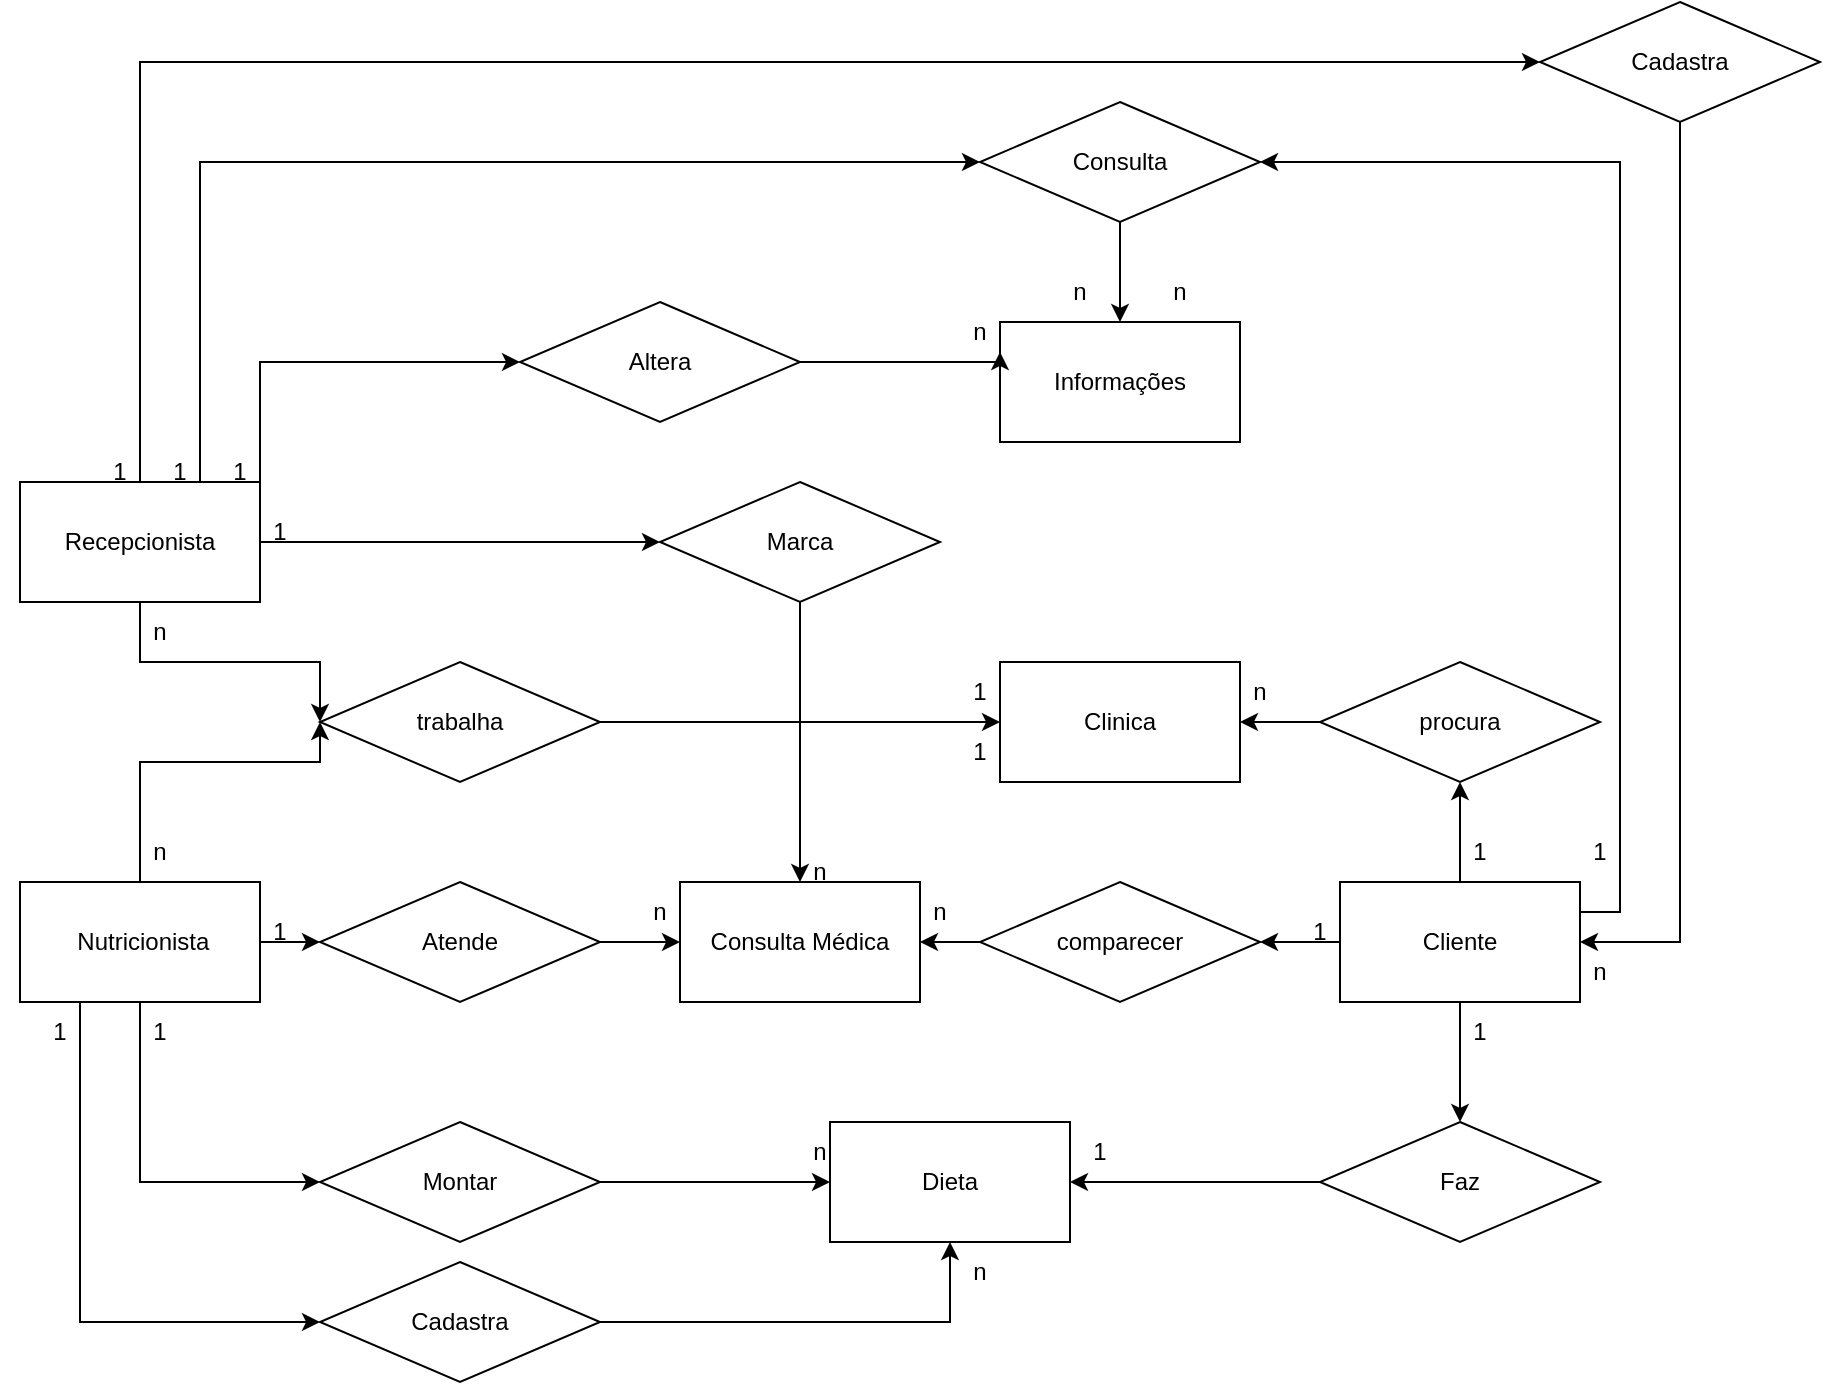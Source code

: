 <mxfile version="17.4.0" type="github">
  <diagram id="F8pU09Uuk5RfwFiRcyk8" name="Page-1">
    <mxGraphModel dx="1350" dy="1893" grid="1" gridSize="10" guides="1" tooltips="1" connect="1" arrows="1" fold="1" page="1" pageScale="1" pageWidth="850" pageHeight="1100" math="0" shadow="0">
      <root>
        <mxCell id="0" />
        <mxCell id="1" parent="0" />
        <mxCell id="pV6YdhVixM4sVFlwqr_H-17" style="edgeStyle=orthogonalEdgeStyle;rounded=0;orthogonalLoop=1;jettySize=auto;html=1;exitX=0.5;exitY=1;exitDx=0;exitDy=0;entryX=0;entryY=0.5;entryDx=0;entryDy=0;" parent="1" source="pV6YdhVixM4sVFlwqr_H-1" target="pV6YdhVixM4sVFlwqr_H-7" edge="1">
          <mxGeometry relative="1" as="geometry">
            <mxPoint x="80.176" y="130" as="targetPoint" />
            <Array as="points">
              <mxPoint x="80" y="100" />
              <mxPoint x="170" y="100" />
            </Array>
          </mxGeometry>
        </mxCell>
        <mxCell id="pV6YdhVixM4sVFlwqr_H-22" style="edgeStyle=orthogonalEdgeStyle;rounded=0;orthogonalLoop=1;jettySize=auto;html=1;entryX=0;entryY=0.5;entryDx=0;entryDy=0;" parent="1" source="pV6YdhVixM4sVFlwqr_H-1" target="pV6YdhVixM4sVFlwqr_H-13" edge="1">
          <mxGeometry relative="1" as="geometry" />
        </mxCell>
        <mxCell id="6l07UeQ_a1GeNImIrbiU-18" style="edgeStyle=orthogonalEdgeStyle;rounded=0;orthogonalLoop=1;jettySize=auto;html=1;exitX=0.75;exitY=0;exitDx=0;exitDy=0;entryX=0;entryY=0.5;entryDx=0;entryDy=0;" edge="1" parent="1" source="pV6YdhVixM4sVFlwqr_H-1" target="6l07UeQ_a1GeNImIrbiU-15">
          <mxGeometry relative="1" as="geometry" />
        </mxCell>
        <mxCell id="6l07UeQ_a1GeNImIrbiU-20" style="edgeStyle=orthogonalEdgeStyle;rounded=0;orthogonalLoop=1;jettySize=auto;html=1;exitX=1;exitY=0;exitDx=0;exitDy=0;entryX=0;entryY=0.5;entryDx=0;entryDy=0;" edge="1" parent="1" source="pV6YdhVixM4sVFlwqr_H-1" target="6l07UeQ_a1GeNImIrbiU-19">
          <mxGeometry relative="1" as="geometry" />
        </mxCell>
        <mxCell id="pV6YdhVixM4sVFlwqr_H-1" value="&lt;div&gt;Recepcionista&lt;/div&gt;" style="rounded=0;whiteSpace=wrap;html=1;" parent="1" vertex="1">
          <mxGeometry x="20" y="10" width="120" height="60" as="geometry" />
        </mxCell>
        <mxCell id="pV6YdhVixM4sVFlwqr_H-3" value="Dieta" style="rounded=0;whiteSpace=wrap;html=1;" parent="1" vertex="1">
          <mxGeometry x="425" y="330" width="120" height="60" as="geometry" />
        </mxCell>
        <mxCell id="pV6YdhVixM4sVFlwqr_H-33" style="edgeStyle=orthogonalEdgeStyle;rounded=0;orthogonalLoop=1;jettySize=auto;html=1;entryX=0.5;entryY=0;entryDx=0;entryDy=0;" parent="1" source="pV6YdhVixM4sVFlwqr_H-4" target="pV6YdhVixM4sVFlwqr_H-10" edge="1">
          <mxGeometry relative="1" as="geometry" />
        </mxCell>
        <mxCell id="pV6YdhVixM4sVFlwqr_H-37" style="edgeStyle=orthogonalEdgeStyle;rounded=0;orthogonalLoop=1;jettySize=auto;html=1;exitX=0;exitY=0.5;exitDx=0;exitDy=0;entryX=1;entryY=0.5;entryDx=0;entryDy=0;" parent="1" source="pV6YdhVixM4sVFlwqr_H-4" target="pV6YdhVixM4sVFlwqr_H-8" edge="1">
          <mxGeometry relative="1" as="geometry" />
        </mxCell>
        <mxCell id="pV6YdhVixM4sVFlwqr_H-42" style="edgeStyle=orthogonalEdgeStyle;rounded=0;orthogonalLoop=1;jettySize=auto;html=1;exitX=0.5;exitY=0;exitDx=0;exitDy=0;entryX=0.5;entryY=1;entryDx=0;entryDy=0;" parent="1" source="pV6YdhVixM4sVFlwqr_H-4" target="pV6YdhVixM4sVFlwqr_H-9" edge="1">
          <mxGeometry relative="1" as="geometry" />
        </mxCell>
        <mxCell id="6l07UeQ_a1GeNImIrbiU-16" style="edgeStyle=orthogonalEdgeStyle;rounded=0;orthogonalLoop=1;jettySize=auto;html=1;exitX=1;exitY=0.25;exitDx=0;exitDy=0;entryX=1;entryY=0.5;entryDx=0;entryDy=0;" edge="1" parent="1" source="pV6YdhVixM4sVFlwqr_H-4" target="6l07UeQ_a1GeNImIrbiU-15">
          <mxGeometry relative="1" as="geometry" />
        </mxCell>
        <mxCell id="pV6YdhVixM4sVFlwqr_H-4" value="Cliente" style="rounded=0;whiteSpace=wrap;html=1;" parent="1" vertex="1">
          <mxGeometry x="680" y="210" width="120" height="60" as="geometry" />
        </mxCell>
        <mxCell id="pV6YdhVixM4sVFlwqr_H-35" style="edgeStyle=orthogonalEdgeStyle;rounded=0;orthogonalLoop=1;jettySize=auto;html=1;exitX=0.5;exitY=0;exitDx=0;exitDy=0;entryX=0;entryY=0.5;entryDx=0;entryDy=0;" parent="1" source="pV6YdhVixM4sVFlwqr_H-5" target="pV6YdhVixM4sVFlwqr_H-7" edge="1">
          <mxGeometry relative="1" as="geometry">
            <Array as="points">
              <mxPoint x="80" y="150" />
              <mxPoint x="170" y="150" />
            </Array>
          </mxGeometry>
        </mxCell>
        <mxCell id="pV6YdhVixM4sVFlwqr_H-38" style="edgeStyle=orthogonalEdgeStyle;rounded=0;orthogonalLoop=1;jettySize=auto;html=1;exitX=1;exitY=0.5;exitDx=0;exitDy=0;entryX=0;entryY=0.5;entryDx=0;entryDy=0;" parent="1" source="pV6YdhVixM4sVFlwqr_H-5" target="pV6YdhVixM4sVFlwqr_H-26" edge="1">
          <mxGeometry relative="1" as="geometry" />
        </mxCell>
        <mxCell id="pV6YdhVixM4sVFlwqr_H-41" style="edgeStyle=orthogonalEdgeStyle;rounded=0;orthogonalLoop=1;jettySize=auto;html=1;exitX=0.5;exitY=1;exitDx=0;exitDy=0;entryX=0;entryY=0.5;entryDx=0;entryDy=0;" parent="1" source="pV6YdhVixM4sVFlwqr_H-5" target="pV6YdhVixM4sVFlwqr_H-12" edge="1">
          <mxGeometry relative="1" as="geometry" />
        </mxCell>
        <mxCell id="6l07UeQ_a1GeNImIrbiU-11" style="edgeStyle=orthogonalEdgeStyle;rounded=0;orthogonalLoop=1;jettySize=auto;html=1;exitX=0.25;exitY=1;exitDx=0;exitDy=0;entryX=0;entryY=0.5;entryDx=0;entryDy=0;" edge="1" parent="1" source="pV6YdhVixM4sVFlwqr_H-5" target="6l07UeQ_a1GeNImIrbiU-10">
          <mxGeometry relative="1" as="geometry" />
        </mxCell>
        <mxCell id="pV6YdhVixM4sVFlwqr_H-5" value="&amp;nbsp;Nutricionista" style="rounded=0;whiteSpace=wrap;html=1;" parent="1" vertex="1">
          <mxGeometry x="20" y="210" width="120" height="60" as="geometry" />
        </mxCell>
        <mxCell id="pV6YdhVixM4sVFlwqr_H-6" value="Clinica" style="rounded=0;whiteSpace=wrap;html=1;" parent="1" vertex="1">
          <mxGeometry x="510" y="100" width="120" height="60" as="geometry" />
        </mxCell>
        <mxCell id="pV6YdhVixM4sVFlwqr_H-21" style="edgeStyle=orthogonalEdgeStyle;rounded=0;orthogonalLoop=1;jettySize=auto;html=1;entryX=0;entryY=0.5;entryDx=0;entryDy=0;" parent="1" source="pV6YdhVixM4sVFlwqr_H-7" target="pV6YdhVixM4sVFlwqr_H-6" edge="1">
          <mxGeometry relative="1" as="geometry" />
        </mxCell>
        <mxCell id="pV6YdhVixM4sVFlwqr_H-7" value="trabalha" style="rhombus;whiteSpace=wrap;html=1;" parent="1" vertex="1">
          <mxGeometry x="170" y="100" width="140" height="60" as="geometry" />
        </mxCell>
        <mxCell id="pV6YdhVixM4sVFlwqr_H-30" style="edgeStyle=orthogonalEdgeStyle;rounded=0;orthogonalLoop=1;jettySize=auto;html=1;entryX=1;entryY=0.5;entryDx=0;entryDy=0;" parent="1" source="pV6YdhVixM4sVFlwqr_H-8" target="pV6YdhVixM4sVFlwqr_H-16" edge="1">
          <mxGeometry relative="1" as="geometry" />
        </mxCell>
        <mxCell id="pV6YdhVixM4sVFlwqr_H-8" value="comparecer" style="rhombus;whiteSpace=wrap;html=1;" parent="1" vertex="1">
          <mxGeometry x="500" y="210" width="140" height="60" as="geometry" />
        </mxCell>
        <mxCell id="pV6YdhVixM4sVFlwqr_H-43" style="edgeStyle=orthogonalEdgeStyle;rounded=0;orthogonalLoop=1;jettySize=auto;html=1;exitX=0;exitY=0.5;exitDx=0;exitDy=0;entryX=1;entryY=0.5;entryDx=0;entryDy=0;" parent="1" source="pV6YdhVixM4sVFlwqr_H-9" target="pV6YdhVixM4sVFlwqr_H-6" edge="1">
          <mxGeometry relative="1" as="geometry" />
        </mxCell>
        <mxCell id="pV6YdhVixM4sVFlwqr_H-9" value="procura" style="rhombus;whiteSpace=wrap;html=1;" parent="1" vertex="1">
          <mxGeometry x="670" y="100" width="140" height="60" as="geometry" />
        </mxCell>
        <mxCell id="pV6YdhVixM4sVFlwqr_H-34" style="edgeStyle=orthogonalEdgeStyle;rounded=0;orthogonalLoop=1;jettySize=auto;html=1;entryX=1;entryY=0.5;entryDx=0;entryDy=0;" parent="1" source="pV6YdhVixM4sVFlwqr_H-10" target="pV6YdhVixM4sVFlwqr_H-3" edge="1">
          <mxGeometry relative="1" as="geometry" />
        </mxCell>
        <mxCell id="pV6YdhVixM4sVFlwqr_H-10" value="Faz" style="rhombus;whiteSpace=wrap;html=1;" parent="1" vertex="1">
          <mxGeometry x="670" y="330" width="140" height="60" as="geometry" />
        </mxCell>
        <mxCell id="pV6YdhVixM4sVFlwqr_H-32" style="edgeStyle=orthogonalEdgeStyle;rounded=0;orthogonalLoop=1;jettySize=auto;html=1;entryX=0;entryY=0.5;entryDx=0;entryDy=0;" parent="1" source="pV6YdhVixM4sVFlwqr_H-12" target="pV6YdhVixM4sVFlwqr_H-3" edge="1">
          <mxGeometry relative="1" as="geometry" />
        </mxCell>
        <mxCell id="pV6YdhVixM4sVFlwqr_H-12" value="Montar" style="rhombus;whiteSpace=wrap;html=1;" parent="1" vertex="1">
          <mxGeometry x="170" y="330" width="140" height="60" as="geometry" />
        </mxCell>
        <mxCell id="pV6YdhVixM4sVFlwqr_H-23" style="edgeStyle=orthogonalEdgeStyle;rounded=0;orthogonalLoop=1;jettySize=auto;html=1;" parent="1" source="pV6YdhVixM4sVFlwqr_H-13" target="pV6YdhVixM4sVFlwqr_H-16" edge="1">
          <mxGeometry relative="1" as="geometry" />
        </mxCell>
        <mxCell id="pV6YdhVixM4sVFlwqr_H-13" value="Marca" style="rhombus;whiteSpace=wrap;html=1;" parent="1" vertex="1">
          <mxGeometry x="340" y="10" width="140" height="60" as="geometry" />
        </mxCell>
        <mxCell id="pV6YdhVixM4sVFlwqr_H-16" value="Consulta Médica" style="rounded=0;whiteSpace=wrap;html=1;" parent="1" vertex="1">
          <mxGeometry x="350" y="210" width="120" height="60" as="geometry" />
        </mxCell>
        <mxCell id="pV6YdhVixM4sVFlwqr_H-39" style="edgeStyle=orthogonalEdgeStyle;rounded=0;orthogonalLoop=1;jettySize=auto;html=1;exitX=1;exitY=0.5;exitDx=0;exitDy=0;" parent="1" source="pV6YdhVixM4sVFlwqr_H-26" target="pV6YdhVixM4sVFlwqr_H-16" edge="1">
          <mxGeometry relative="1" as="geometry" />
        </mxCell>
        <mxCell id="pV6YdhVixM4sVFlwqr_H-26" value="Atende" style="rhombus;whiteSpace=wrap;html=1;" parent="1" vertex="1">
          <mxGeometry x="170" y="210" width="140" height="60" as="geometry" />
        </mxCell>
        <mxCell id="6l07UeQ_a1GeNImIrbiU-3" style="edgeStyle=orthogonalEdgeStyle;rounded=0;orthogonalLoop=1;jettySize=auto;html=1;exitX=0.5;exitY=1;exitDx=0;exitDy=0;entryX=1;entryY=0.5;entryDx=0;entryDy=0;" edge="1" parent="1" source="6l07UeQ_a1GeNImIrbiU-6" target="pV6YdhVixM4sVFlwqr_H-4">
          <mxGeometry relative="1" as="geometry">
            <mxPoint x="860" y="40" as="sourcePoint" />
          </mxGeometry>
        </mxCell>
        <mxCell id="6l07UeQ_a1GeNImIrbiU-2" value="" style="endArrow=classic;html=1;rounded=0;exitX=0.5;exitY=0;exitDx=0;exitDy=0;entryX=0;entryY=0.5;entryDx=0;entryDy=0;" edge="1" parent="1" source="pV6YdhVixM4sVFlwqr_H-1" target="6l07UeQ_a1GeNImIrbiU-6">
          <mxGeometry width="50" height="50" relative="1" as="geometry">
            <mxPoint x="530" y="110" as="sourcePoint" />
            <mxPoint x="800" y="-20" as="targetPoint" />
            <Array as="points">
              <mxPoint x="80" y="-70" />
              <mxPoint x="80" y="-200" />
            </Array>
          </mxGeometry>
        </mxCell>
        <mxCell id="6l07UeQ_a1GeNImIrbiU-6" value="Cadastra" style="rhombus;whiteSpace=wrap;html=1;" vertex="1" parent="1">
          <mxGeometry x="780" y="-230" width="140" height="60" as="geometry" />
        </mxCell>
        <mxCell id="6l07UeQ_a1GeNImIrbiU-7" value="Informações" style="rounded=0;whiteSpace=wrap;html=1;" vertex="1" parent="1">
          <mxGeometry x="510" y="-70" width="120" height="60" as="geometry" />
        </mxCell>
        <mxCell id="6l07UeQ_a1GeNImIrbiU-12" style="edgeStyle=orthogonalEdgeStyle;rounded=0;orthogonalLoop=1;jettySize=auto;html=1;exitX=1;exitY=0.5;exitDx=0;exitDy=0;entryX=0.5;entryY=1;entryDx=0;entryDy=0;" edge="1" parent="1" source="6l07UeQ_a1GeNImIrbiU-10" target="pV6YdhVixM4sVFlwqr_H-3">
          <mxGeometry relative="1" as="geometry" />
        </mxCell>
        <mxCell id="6l07UeQ_a1GeNImIrbiU-10" value="Cadastra" style="rhombus;whiteSpace=wrap;html=1;" vertex="1" parent="1">
          <mxGeometry x="170" y="400" width="140" height="60" as="geometry" />
        </mxCell>
        <mxCell id="6l07UeQ_a1GeNImIrbiU-17" style="edgeStyle=orthogonalEdgeStyle;rounded=0;orthogonalLoop=1;jettySize=auto;html=1;exitX=0.5;exitY=1;exitDx=0;exitDy=0;" edge="1" parent="1" source="6l07UeQ_a1GeNImIrbiU-15" target="6l07UeQ_a1GeNImIrbiU-7">
          <mxGeometry relative="1" as="geometry" />
        </mxCell>
        <mxCell id="6l07UeQ_a1GeNImIrbiU-15" value="Consulta" style="rhombus;whiteSpace=wrap;html=1;" vertex="1" parent="1">
          <mxGeometry x="500" y="-180" width="140" height="60" as="geometry" />
        </mxCell>
        <mxCell id="6l07UeQ_a1GeNImIrbiU-21" style="edgeStyle=orthogonalEdgeStyle;rounded=0;orthogonalLoop=1;jettySize=auto;html=1;exitX=1;exitY=0.5;exitDx=0;exitDy=0;entryX=0;entryY=0.25;entryDx=0;entryDy=0;" edge="1" parent="1" source="6l07UeQ_a1GeNImIrbiU-19" target="6l07UeQ_a1GeNImIrbiU-7">
          <mxGeometry relative="1" as="geometry">
            <Array as="points">
              <mxPoint x="510" y="-50" />
            </Array>
          </mxGeometry>
        </mxCell>
        <mxCell id="6l07UeQ_a1GeNImIrbiU-19" value="Altera" style="rhombus;whiteSpace=wrap;html=1;" vertex="1" parent="1">
          <mxGeometry x="270" y="-80" width="140" height="60" as="geometry" />
        </mxCell>
        <mxCell id="6l07UeQ_a1GeNImIrbiU-22" value="1" style="text;html=1;strokeColor=none;fillColor=none;align=center;verticalAlign=middle;whiteSpace=wrap;rounded=0;" vertex="1" parent="1">
          <mxGeometry x="720" y="270" width="60" height="30" as="geometry" />
        </mxCell>
        <mxCell id="6l07UeQ_a1GeNImIrbiU-25" value="n" style="text;html=1;strokeColor=none;fillColor=none;align=center;verticalAlign=middle;whiteSpace=wrap;rounded=0;" vertex="1" parent="1">
          <mxGeometry x="390" y="190" width="60" height="30" as="geometry" />
        </mxCell>
        <mxCell id="6l07UeQ_a1GeNImIrbiU-27" value="1" style="text;html=1;strokeColor=none;fillColor=none;align=center;verticalAlign=middle;whiteSpace=wrap;rounded=0;" vertex="1" parent="1">
          <mxGeometry x="470" y="100" width="60" height="30" as="geometry" />
        </mxCell>
        <mxCell id="6l07UeQ_a1GeNImIrbiU-28" value="1" style="text;html=1;strokeColor=none;fillColor=none;align=center;verticalAlign=middle;whiteSpace=wrap;rounded=0;" vertex="1" parent="1">
          <mxGeometry x="120" y="20" width="60" height="30" as="geometry" />
        </mxCell>
        <mxCell id="6l07UeQ_a1GeNImIrbiU-29" value="1" style="text;html=1;strokeColor=none;fillColor=none;align=center;verticalAlign=middle;whiteSpace=wrap;rounded=0;" vertex="1" parent="1">
          <mxGeometry x="530" y="330" width="60" height="30" as="geometry" />
        </mxCell>
        <mxCell id="6l07UeQ_a1GeNImIrbiU-30" value="1" style="text;html=1;strokeColor=none;fillColor=none;align=center;verticalAlign=middle;whiteSpace=wrap;rounded=0;" vertex="1" parent="1">
          <mxGeometry x="640" y="220" width="60" height="30" as="geometry" />
        </mxCell>
        <mxCell id="6l07UeQ_a1GeNImIrbiU-32" value="n" style="text;html=1;strokeColor=none;fillColor=none;align=center;verticalAlign=middle;whiteSpace=wrap;rounded=0;" vertex="1" parent="1">
          <mxGeometry x="390" y="330" width="60" height="30" as="geometry" />
        </mxCell>
        <mxCell id="6l07UeQ_a1GeNImIrbiU-33" value="n" style="text;html=1;strokeColor=none;fillColor=none;align=center;verticalAlign=middle;whiteSpace=wrap;rounded=0;" vertex="1" parent="1">
          <mxGeometry x="610" y="100" width="60" height="30" as="geometry" />
        </mxCell>
        <mxCell id="6l07UeQ_a1GeNImIrbiU-34" value="n" style="text;html=1;strokeColor=none;fillColor=none;align=center;verticalAlign=middle;whiteSpace=wrap;rounded=0;" vertex="1" parent="1">
          <mxGeometry x="450" y="210" width="60" height="30" as="geometry" />
        </mxCell>
        <mxCell id="6l07UeQ_a1GeNImIrbiU-35" value="n" style="text;html=1;strokeColor=none;fillColor=none;align=center;verticalAlign=middle;whiteSpace=wrap;rounded=0;" vertex="1" parent="1">
          <mxGeometry x="310" y="210" width="60" height="30" as="geometry" />
        </mxCell>
        <mxCell id="6l07UeQ_a1GeNImIrbiU-36" value="n" style="text;html=1;strokeColor=none;fillColor=none;align=center;verticalAlign=middle;whiteSpace=wrap;rounded=0;" vertex="1" parent="1">
          <mxGeometry x="60" y="180" width="60" height="30" as="geometry" />
        </mxCell>
        <mxCell id="6l07UeQ_a1GeNImIrbiU-37" value="n" style="text;html=1;strokeColor=none;fillColor=none;align=center;verticalAlign=middle;whiteSpace=wrap;rounded=0;" vertex="1" parent="1">
          <mxGeometry x="60" y="70" width="60" height="30" as="geometry" />
        </mxCell>
        <mxCell id="6l07UeQ_a1GeNImIrbiU-38" value="1" style="text;html=1;strokeColor=none;fillColor=none;align=center;verticalAlign=middle;whiteSpace=wrap;rounded=0;" vertex="1" parent="1">
          <mxGeometry x="60" y="270" width="60" height="30" as="geometry" />
        </mxCell>
        <mxCell id="6l07UeQ_a1GeNImIrbiU-39" value="1" style="text;html=1;strokeColor=none;fillColor=none;align=center;verticalAlign=middle;whiteSpace=wrap;rounded=0;" vertex="1" parent="1">
          <mxGeometry x="720" y="180" width="60" height="30" as="geometry" />
        </mxCell>
        <mxCell id="6l07UeQ_a1GeNImIrbiU-40" value="1" style="text;html=1;strokeColor=none;fillColor=none;align=center;verticalAlign=middle;whiteSpace=wrap;rounded=0;" vertex="1" parent="1">
          <mxGeometry x="120" y="220" width="60" height="30" as="geometry" />
        </mxCell>
        <mxCell id="6l07UeQ_a1GeNImIrbiU-41" value="1" style="text;html=1;strokeColor=none;fillColor=none;align=center;verticalAlign=middle;whiteSpace=wrap;rounded=0;" vertex="1" parent="1">
          <mxGeometry x="470" y="130" width="60" height="30" as="geometry" />
        </mxCell>
        <mxCell id="6l07UeQ_a1GeNImIrbiU-43" value="1" style="text;html=1;strokeColor=none;fillColor=none;align=center;verticalAlign=middle;whiteSpace=wrap;rounded=0;" vertex="1" parent="1">
          <mxGeometry x="70" y="-10" width="60" height="30" as="geometry" />
        </mxCell>
        <mxCell id="6l07UeQ_a1GeNImIrbiU-44" value="1" style="text;html=1;strokeColor=none;fillColor=none;align=center;verticalAlign=middle;whiteSpace=wrap;rounded=0;" vertex="1" parent="1">
          <mxGeometry x="780" y="180" width="60" height="30" as="geometry" />
        </mxCell>
        <mxCell id="6l07UeQ_a1GeNImIrbiU-45" value="1" style="text;html=1;strokeColor=none;fillColor=none;align=center;verticalAlign=middle;whiteSpace=wrap;rounded=0;" vertex="1" parent="1">
          <mxGeometry x="100" y="-10" width="60" height="30" as="geometry" />
        </mxCell>
        <mxCell id="6l07UeQ_a1GeNImIrbiU-46" value="1" style="text;html=1;strokeColor=none;fillColor=none;align=center;verticalAlign=middle;whiteSpace=wrap;rounded=0;" vertex="1" parent="1">
          <mxGeometry x="10" y="270" width="60" height="30" as="geometry" />
        </mxCell>
        <mxCell id="6l07UeQ_a1GeNImIrbiU-47" value="n" style="text;html=1;strokeColor=none;fillColor=none;align=center;verticalAlign=middle;whiteSpace=wrap;rounded=0;" vertex="1" parent="1">
          <mxGeometry x="570" y="-100" width="60" height="30" as="geometry" />
        </mxCell>
        <mxCell id="6l07UeQ_a1GeNImIrbiU-48" value="n" style="text;html=1;strokeColor=none;fillColor=none;align=center;verticalAlign=middle;whiteSpace=wrap;rounded=0;" vertex="1" parent="1">
          <mxGeometry x="520" y="-100" width="60" height="30" as="geometry" />
        </mxCell>
        <mxCell id="6l07UeQ_a1GeNImIrbiU-49" value="n" style="text;html=1;strokeColor=none;fillColor=none;align=center;verticalAlign=middle;whiteSpace=wrap;rounded=0;" vertex="1" parent="1">
          <mxGeometry x="470" y="-80" width="60" height="30" as="geometry" />
        </mxCell>
        <mxCell id="6l07UeQ_a1GeNImIrbiU-50" value="n" style="text;html=1;strokeColor=none;fillColor=none;align=center;verticalAlign=middle;whiteSpace=wrap;rounded=0;" vertex="1" parent="1">
          <mxGeometry x="470" y="390" width="60" height="30" as="geometry" />
        </mxCell>
        <mxCell id="6l07UeQ_a1GeNImIrbiU-56" value="1" style="text;html=1;strokeColor=none;fillColor=none;align=center;verticalAlign=middle;whiteSpace=wrap;rounded=0;" vertex="1" parent="1">
          <mxGeometry x="40" y="-10" width="60" height="30" as="geometry" />
        </mxCell>
        <mxCell id="6l07UeQ_a1GeNImIrbiU-58" value="n" style="text;html=1;strokeColor=none;fillColor=none;align=center;verticalAlign=middle;whiteSpace=wrap;rounded=0;" vertex="1" parent="1">
          <mxGeometry x="780" y="240" width="60" height="30" as="geometry" />
        </mxCell>
      </root>
    </mxGraphModel>
  </diagram>
</mxfile>
